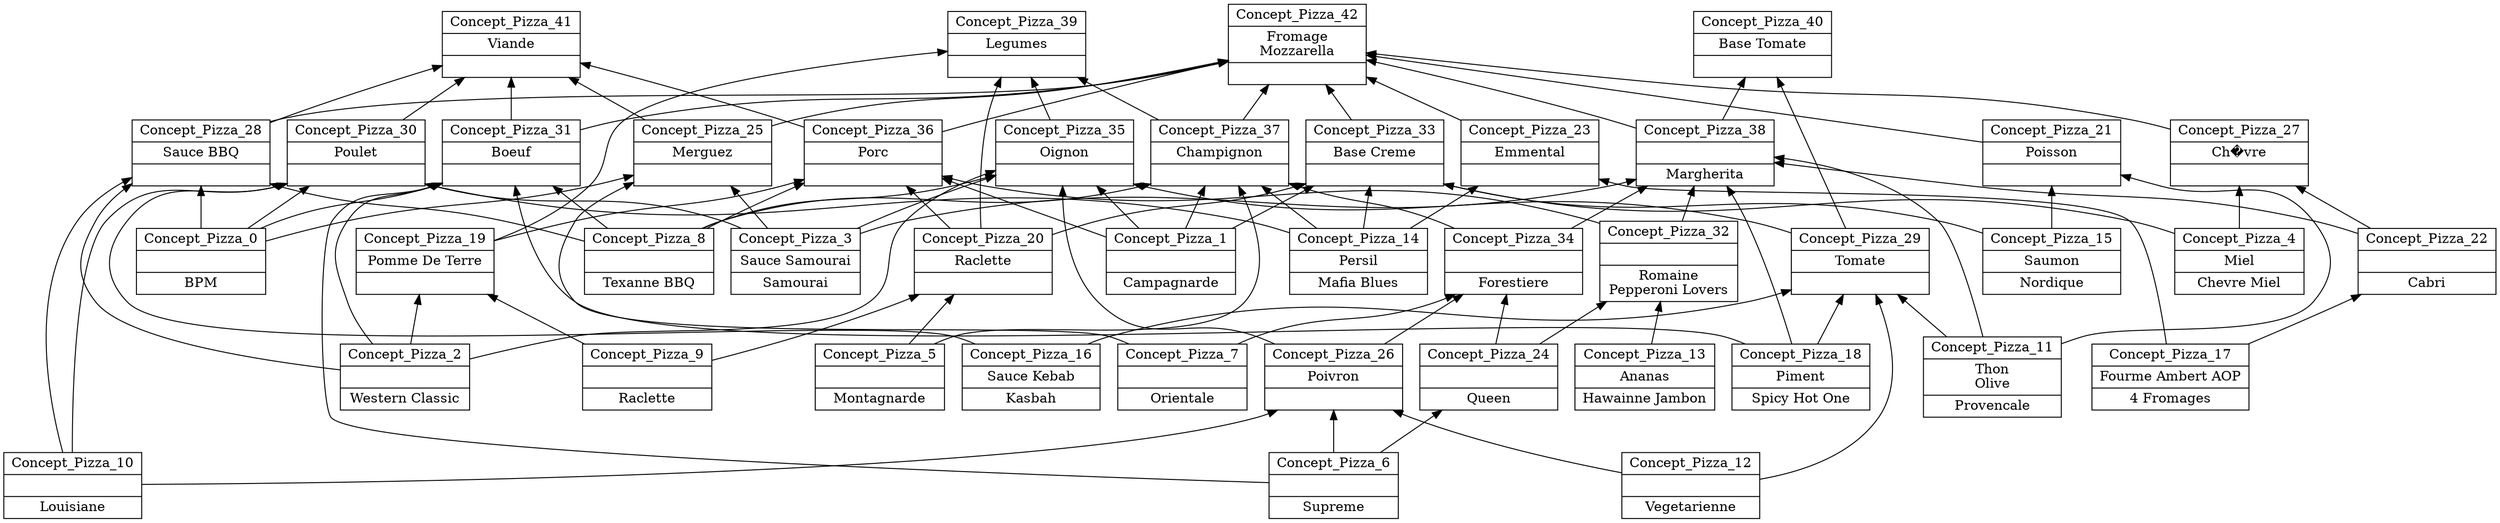 digraph G { 
	rankdir=BT;
subgraph Pizza { 
label="Pizza";
1 [shape=record,label="{Concept_Pizza_9||Raclette\n}"];
2 [shape=record,label="{Concept_Pizza_2||Western Classic\n}"];
3 [shape=record,label="{Concept_Pizza_12||Vegetarienne\n}"];
4 [shape=record,label="{Concept_Pizza_10||Louisiane\n}"];
5 [shape=record,label="{Concept_Pizza_3|Sauce Samourai\n|Samourai\n}"];
6 [shape=record,label="{Concept_Pizza_16|Sauce Kebab\n|Kasbah\n}"];
7 [shape=record,label="{Concept_Pizza_4|Miel\n|Chevre Miel\n}"];
8 [shape=record,label="{Concept_Pizza_14|Persil\n|Mafia Blues\n}"];
9 [shape=record,label="{Concept_Pizza_17|Fourme Ambert AOP\n|4 Fromages\n}"];
10 [shape=record,label="{Concept_Pizza_6||Supreme\n}"];
11 [shape=record,label="{Concept_Pizza_0||BPM\n}"];
12 [shape=record,label="{Concept_Pizza_15|Saumon\n|Nordique\n}"];
13 [shape=record,label="{Concept_Pizza_11|Thon\nOlive\n|Provencale\n}"];
14 [shape=record,label="{Concept_Pizza_5||Montagnarde\n}"];
15 [shape=record,label="{Concept_Pizza_8||Texanne BBQ\n}"];
16 [shape=record,label="{Concept_Pizza_7||Orientale\n}"];
17 [shape=record,label="{Concept_Pizza_1||Campagnarde\n}"];
18 [shape=record,label="{Concept_Pizza_18|Piment\n|Spicy Hot One\n}"];
19 [shape=record,label="{Concept_Pizza_19|Pomme De Terre\n|}"];
20 [shape=record,label="{Concept_Pizza_23|Emmental\n|}"];
21 [shape=record,label="{Concept_Pizza_22||Cabri\n}"];
22 [shape=record,label="{Concept_Pizza_20|Raclette\n|}"];
23 [shape=record,label="{Concept_Pizza_21|Poisson\n|}"];
24 [shape=record,label="{Concept_Pizza_24||Queen\n}"];
25 [shape=record,label="{Concept_Pizza_27|Ch�vre\n|}"];
26 [shape=record,label="{Concept_Pizza_25|Merguez\n|}"];
27 [shape=record,label="{Concept_Pizza_26|Poivron\n|}"];
28 [shape=record,label="{Concept_Pizza_29|Tomate\n|}"];
29 [shape=record,label="{Concept_Pizza_28|Sauce BBQ\n|}"];
30 [shape=record,label="{Concept_Pizza_32||Romaine\nPepperoni Lovers\n}"];
31 [shape=record,label="{Concept_Pizza_31|Boeuf\n|}"];
32 [shape=record,label="{Concept_Pizza_30|Poulet\n|}"];
33 [shape=record,label="{Concept_Pizza_33|Base Creme\n|}"];
34 [shape=record,label="{Concept_Pizza_34||Forestiere\n}"];
35 [shape=record,label="{Concept_Pizza_36|Porc\n|}"];
36 [shape=record,label="{Concept_Pizza_37|Champignon\n|}"];
37 [shape=record,label="{Concept_Pizza_35|Oignon\n|}"];
38 [shape=record,label="{Concept_Pizza_38||Margherita\n}"];
39 [shape=record,label="{Concept_Pizza_40|Base Tomate\n|}"];
40 [shape=record,label="{Concept_Pizza_39|Legumes\n|}"];
41 [shape=record,label="{Concept_Pizza_41|Viande\n|}"];
42 [shape=record,label="{Concept_Pizza_42|Fromage\nMozzarella\n|}"];
43 [shape=record,label="{Concept_Pizza_13|Ananas\n|Hawainne Jambon\n}"];
	1 -> 19
	2 -> 19
	8 -> 20
	9 -> 20
	9 -> 21
	14 -> 22
	1 -> 22
	12 -> 23
	13 -> 23
	10 -> 24
	7 -> 25
	21 -> 25
	5 -> 26
	11 -> 26
	16 -> 26
	10 -> 27
	4 -> 27
	3 -> 27
	18 -> 28
	13 -> 28
	3 -> 28
	6 -> 28
	4 -> 29
	11 -> 29
	15 -> 29
	2 -> 29
	24 -> 30
	43 -> 30
	10 -> 31
	18 -> 31
	11 -> 31
	15 -> 31
	2 -> 31
	4 -> 32
	8 -> 32
	11 -> 32
	5 -> 32
	6 -> 32
	7 -> 33
	8 -> 33
	12 -> 33
	22 -> 33
	17 -> 33
	24 -> 34
	16 -> 34
	27 -> 34
	19 -> 35
	30 -> 35
	22 -> 35
	17 -> 35
	15 -> 35
	8 -> 36
	15 -> 36
	34 -> 36
	17 -> 36
	14 -> 36
	17 -> 37
	15 -> 37
	2 -> 37
	28 -> 37
	5 -> 37
	27 -> 37
	30 -> 38
	18 -> 38
	13 -> 38
	34 -> 38
	5 -> 38
	21 -> 38
	28 -> 39
	38 -> 39
	36 -> 40
	19 -> 40
	22 -> 40
	37 -> 40
	32 -> 41
	29 -> 41
	35 -> 41
	31 -> 41
	26 -> 41
	23 -> 42
	20 -> 42
	29 -> 42
	35 -> 42
	36 -> 42
	33 -> 42
	31 -> 42
	38 -> 42
	26 -> 42
	25 -> 42
}
}